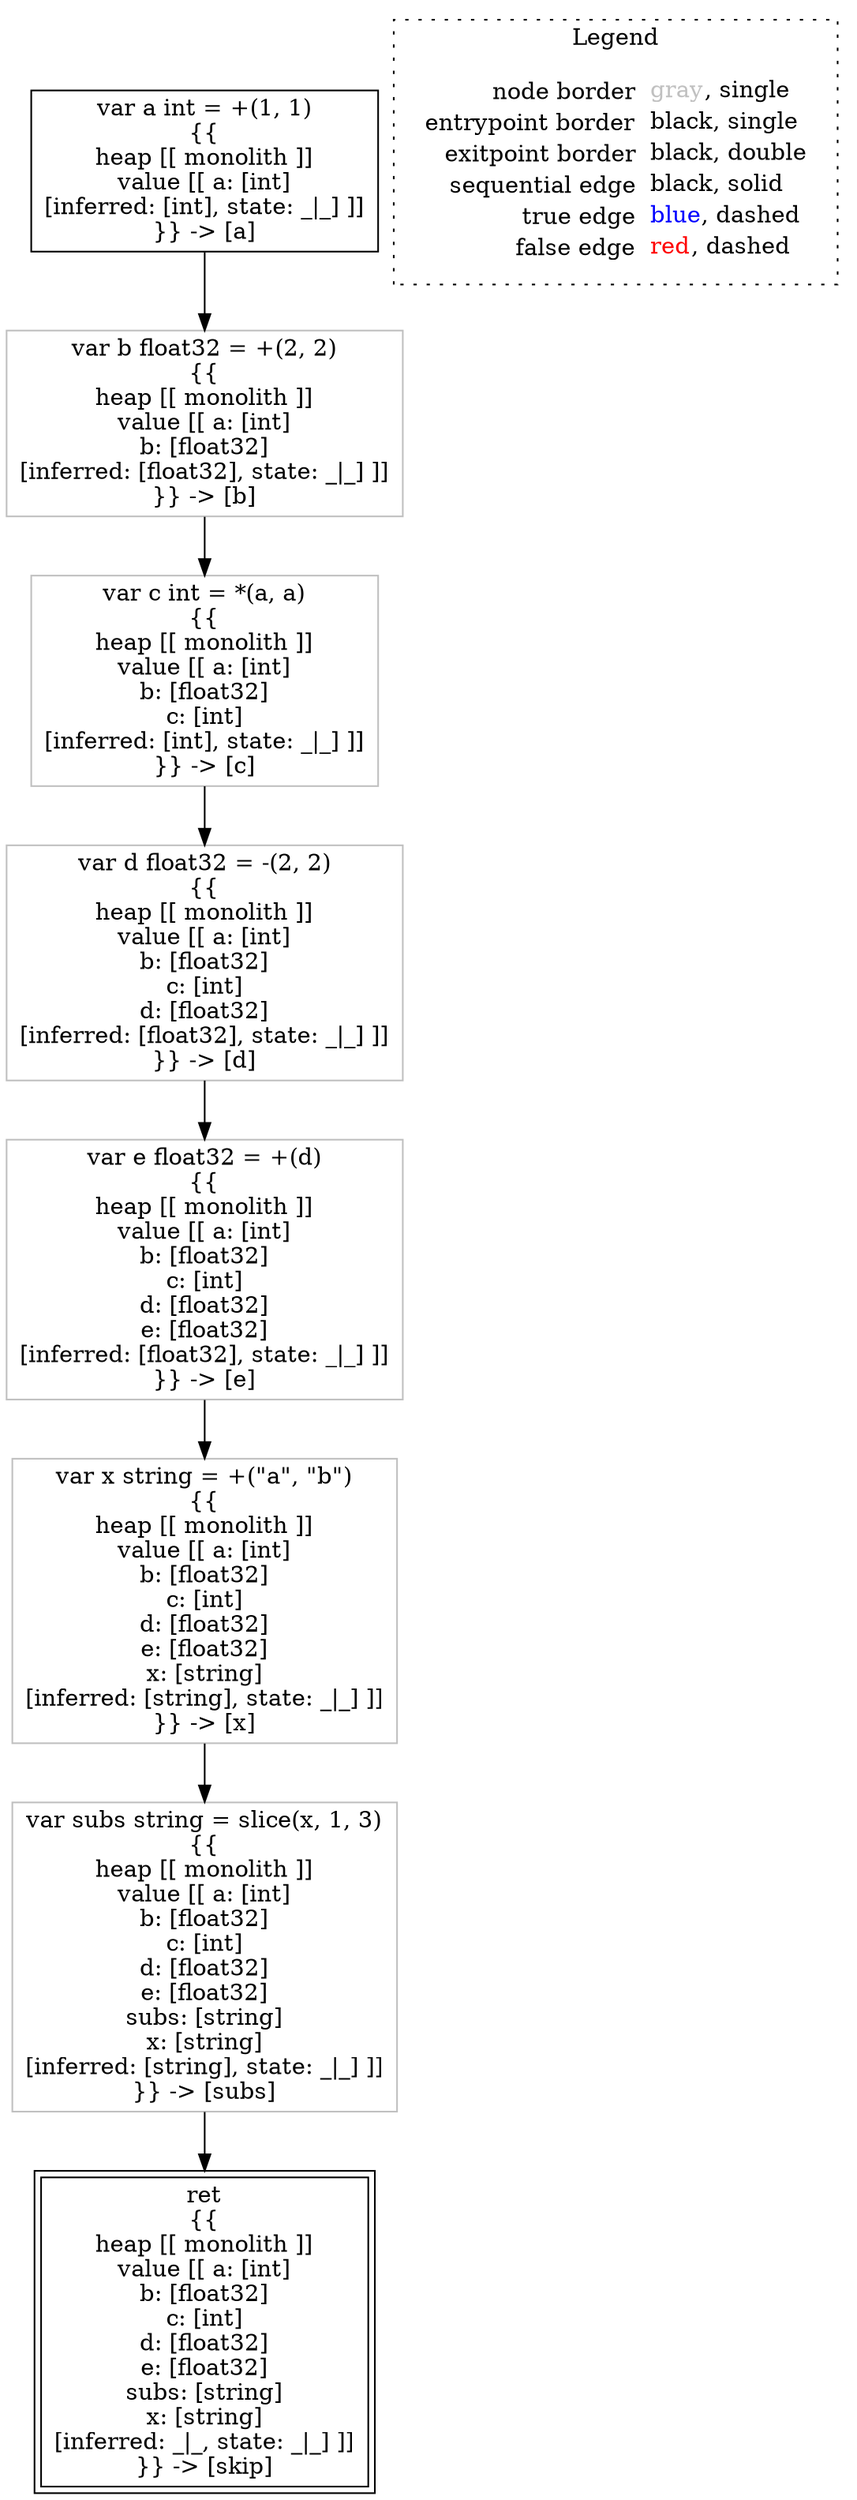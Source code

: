 digraph {
	"node0" [shape="rect",color="black",label=<var a int = +(1, 1)<BR/>{{<BR/>heap [[ monolith ]]<BR/>value [[ a: [int]<BR/>[inferred: [int], state: _|_] ]]<BR/>}} -&gt; [a]>];
	"node1" [shape="rect",color="gray",label=<var d float32 = -(2, 2)<BR/>{{<BR/>heap [[ monolith ]]<BR/>value [[ a: [int]<BR/>b: [float32]<BR/>c: [int]<BR/>d: [float32]<BR/>[inferred: [float32], state: _|_] ]]<BR/>}} -&gt; [d]>];
	"node2" [shape="rect",color="gray",label=<var e float32 = +(d)<BR/>{{<BR/>heap [[ monolith ]]<BR/>value [[ a: [int]<BR/>b: [float32]<BR/>c: [int]<BR/>d: [float32]<BR/>e: [float32]<BR/>[inferred: [float32], state: _|_] ]]<BR/>}} -&gt; [e]>];
	"node3" [shape="rect",color="gray",label=<var x string = +(&quot;a&quot;, &quot;b&quot;)<BR/>{{<BR/>heap [[ monolith ]]<BR/>value [[ a: [int]<BR/>b: [float32]<BR/>c: [int]<BR/>d: [float32]<BR/>e: [float32]<BR/>x: [string]<BR/>[inferred: [string], state: _|_] ]]<BR/>}} -&gt; [x]>];
	"node4" [shape="rect",color="gray",label=<var c int = *(a, a)<BR/>{{<BR/>heap [[ monolith ]]<BR/>value [[ a: [int]<BR/>b: [float32]<BR/>c: [int]<BR/>[inferred: [int], state: _|_] ]]<BR/>}} -&gt; [c]>];
	"node5" [shape="rect",color="black",peripheries="2",label=<ret<BR/>{{<BR/>heap [[ monolith ]]<BR/>value [[ a: [int]<BR/>b: [float32]<BR/>c: [int]<BR/>d: [float32]<BR/>e: [float32]<BR/>subs: [string]<BR/>x: [string]<BR/>[inferred: _|_, state: _|_] ]]<BR/>}} -&gt; [skip]>];
	"node6" [shape="rect",color="gray",label=<var b float32 = +(2, 2)<BR/>{{<BR/>heap [[ monolith ]]<BR/>value [[ a: [int]<BR/>b: [float32]<BR/>[inferred: [float32], state: _|_] ]]<BR/>}} -&gt; [b]>];
	"node7" [shape="rect",color="gray",label=<var subs string = slice(x, 1, 3)<BR/>{{<BR/>heap [[ monolith ]]<BR/>value [[ a: [int]<BR/>b: [float32]<BR/>c: [int]<BR/>d: [float32]<BR/>e: [float32]<BR/>subs: [string]<BR/>x: [string]<BR/>[inferred: [string], state: _|_] ]]<BR/>}} -&gt; [subs]>];
	"node1" -> "node2" [color="black"];
	"node2" -> "node3" [color="black"];
	"node0" -> "node6" [color="black"];
	"node3" -> "node7" [color="black"];
	"node4" -> "node1" [color="black"];
	"node6" -> "node4" [color="black"];
	"node7" -> "node5" [color="black"];
subgraph cluster_legend {
	label="Legend";
	style=dotted;
	node [shape=plaintext];
	"legend" [label=<<table border="0" cellpadding="2" cellspacing="0" cellborder="0"><tr><td align="right">node border&nbsp;</td><td align="left"><font color="gray">gray</font>, single</td></tr><tr><td align="right">entrypoint border&nbsp;</td><td align="left"><font color="black">black</font>, single</td></tr><tr><td align="right">exitpoint border&nbsp;</td><td align="left"><font color="black">black</font>, double</td></tr><tr><td align="right">sequential edge&nbsp;</td><td align="left"><font color="black">black</font>, solid</td></tr><tr><td align="right">true edge&nbsp;</td><td align="left"><font color="blue">blue</font>, dashed</td></tr><tr><td align="right">false edge&nbsp;</td><td align="left"><font color="red">red</font>, dashed</td></tr></table>>];
}

}

